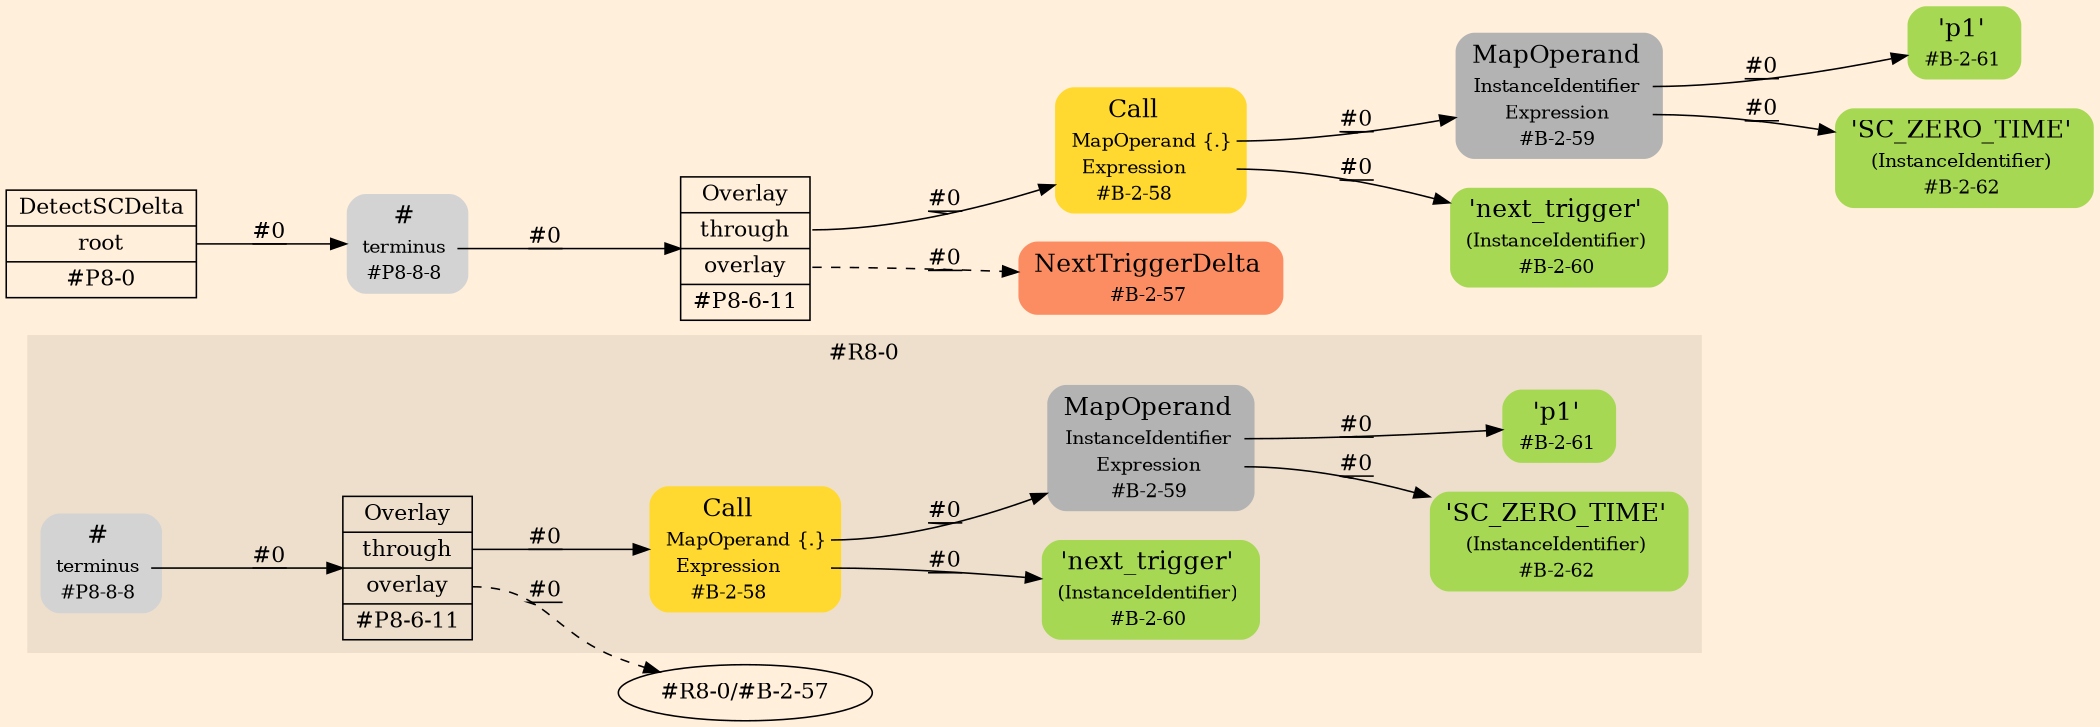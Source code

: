 digraph Inferno {
graph [
rankdir = "LR"
ranksep = 1.0
size = "14,20"
bgcolor = antiquewhite1
color = black
fontcolor = black
];
node [
];
subgraph "cluster#R8-0" {
label = "#R8-0"
style = "filled"
color = antiquewhite2
"#R8-0/#B-2-58" [
shape = "plaintext"
fillcolor = "/set28/6"
label = <<TABLE BORDER="0" CELLBORDER="0" CELLSPACING="0">
 <TR>
  <TD><FONT POINT-SIZE="16.0">Call</FONT></TD>
  <TD></TD>
 </TR>
 <TR>
  <TD>MapOperand</TD>
  <TD PORT="port0">{.}</TD>
 </TR>
 <TR>
  <TD>Expression</TD>
  <TD PORT="port1"></TD>
 </TR>
 <TR>
  <TD>#B-2-58</TD>
  <TD PORT="port2"></TD>
 </TR>
</TABLE>>
style = "rounded,filled"
fontsize = "12"
];
"#R8-0/#B-2-59" [
shape = "plaintext"
fillcolor = "/set28/8"
label = <<TABLE BORDER="0" CELLBORDER="0" CELLSPACING="0">
 <TR>
  <TD><FONT POINT-SIZE="16.0">MapOperand</FONT></TD>
  <TD></TD>
 </TR>
 <TR>
  <TD>InstanceIdentifier</TD>
  <TD PORT="port0"></TD>
 </TR>
 <TR>
  <TD>Expression</TD>
  <TD PORT="port1"></TD>
 </TR>
 <TR>
  <TD>#B-2-59</TD>
  <TD PORT="port2"></TD>
 </TR>
</TABLE>>
style = "rounded,filled"
fontsize = "12"
];
"#R8-0/#B-2-62" [
shape = "plaintext"
fillcolor = "/set28/5"
label = <<TABLE BORDER="0" CELLBORDER="0" CELLSPACING="0">
 <TR>
  <TD><FONT POINT-SIZE="16.0">'SC_ZERO_TIME'</FONT></TD>
  <TD></TD>
 </TR>
 <TR>
  <TD>(InstanceIdentifier)</TD>
  <TD PORT="port0"></TD>
 </TR>
 <TR>
  <TD>#B-2-62</TD>
  <TD PORT="port1"></TD>
 </TR>
</TABLE>>
style = "rounded,filled"
fontsize = "12"
];
"#R8-0/#P8-8-8" [
shape = "plaintext"
label = <<TABLE BORDER="0" CELLBORDER="0" CELLSPACING="0">
 <TR>
  <TD><FONT POINT-SIZE="16.0">#</FONT></TD>
  <TD></TD>
 </TR>
 <TR>
  <TD>terminus</TD>
  <TD PORT="port0"></TD>
 </TR>
 <TR>
  <TD>#P8-8-8</TD>
  <TD PORT="port1"></TD>
 </TR>
</TABLE>>
style = "rounded,filled"
fontsize = "12"
];
"#R8-0/#P8-6-11" [
shape = "record"
fillcolor = antiquewhite2
label = "<fixed> Overlay | <port0> through | <port1> overlay | <port2> #P8-6-11"
style = "filled"
fontsize = "14"
color = black
fontcolor = black
];
"#R8-0/#B-2-60" [
shape = "plaintext"
fillcolor = "/set28/5"
label = <<TABLE BORDER="0" CELLBORDER="0" CELLSPACING="0">
 <TR>
  <TD><FONT POINT-SIZE="16.0">'next_trigger'</FONT></TD>
  <TD></TD>
 </TR>
 <TR>
  <TD>(InstanceIdentifier)</TD>
  <TD PORT="port0"></TD>
 </TR>
 <TR>
  <TD>#B-2-60</TD>
  <TD PORT="port1"></TD>
 </TR>
</TABLE>>
style = "rounded,filled"
fontsize = "12"
];
"#R8-0/#B-2-61" [
shape = "plaintext"
fillcolor = "/set28/5"
label = <<TABLE BORDER="0" CELLBORDER="0" CELLSPACING="0">
 <TR>
  <TD><FONT POINT-SIZE="16.0">'p1'</FONT></TD>
  <TD></TD>
 </TR>
 <TR>
  <TD>#B-2-61</TD>
  <TD PORT="port0"></TD>
 </TR>
</TABLE>>
style = "rounded,filled"
fontsize = "12"
];
}
"CR#P8-0" [
shape = "record"
fillcolor = antiquewhite1
label = "<fixed> DetectSCDelta | <port0> root | <port1> #P8-0"
style = "filled"
fontsize = "14"
color = black
fontcolor = black
];
"#P8-8-8" [
shape = "plaintext"
label = <<TABLE BORDER="0" CELLBORDER="0" CELLSPACING="0">
 <TR>
  <TD><FONT POINT-SIZE="16.0">#</FONT></TD>
  <TD></TD>
 </TR>
 <TR>
  <TD>terminus</TD>
  <TD PORT="port0"></TD>
 </TR>
 <TR>
  <TD>#P8-8-8</TD>
  <TD PORT="port1"></TD>
 </TR>
</TABLE>>
style = "rounded,filled"
fontsize = "12"
];
"#P8-6-11" [
shape = "record"
fillcolor = antiquewhite1
label = "<fixed> Overlay | <port0> through | <port1> overlay | <port2> #P8-6-11"
style = "filled"
fontsize = "14"
color = black
fontcolor = black
];
"#B-2-58" [
shape = "plaintext"
fillcolor = "/set28/6"
label = <<TABLE BORDER="0" CELLBORDER="0" CELLSPACING="0">
 <TR>
  <TD><FONT POINT-SIZE="16.0">Call</FONT></TD>
  <TD></TD>
 </TR>
 <TR>
  <TD>MapOperand</TD>
  <TD PORT="port0">{.}</TD>
 </TR>
 <TR>
  <TD>Expression</TD>
  <TD PORT="port1"></TD>
 </TR>
 <TR>
  <TD>#B-2-58</TD>
  <TD PORT="port2"></TD>
 </TR>
</TABLE>>
style = "rounded,filled"
fontsize = "12"
];
"#B-2-59" [
shape = "plaintext"
fillcolor = "/set28/8"
label = <<TABLE BORDER="0" CELLBORDER="0" CELLSPACING="0">
 <TR>
  <TD><FONT POINT-SIZE="16.0">MapOperand</FONT></TD>
  <TD></TD>
 </TR>
 <TR>
  <TD>InstanceIdentifier</TD>
  <TD PORT="port0"></TD>
 </TR>
 <TR>
  <TD>Expression</TD>
  <TD PORT="port1"></TD>
 </TR>
 <TR>
  <TD>#B-2-59</TD>
  <TD PORT="port2"></TD>
 </TR>
</TABLE>>
style = "rounded,filled"
fontsize = "12"
];
"#B-2-61" [
shape = "plaintext"
fillcolor = "/set28/5"
label = <<TABLE BORDER="0" CELLBORDER="0" CELLSPACING="0">
 <TR>
  <TD><FONT POINT-SIZE="16.0">'p1'</FONT></TD>
  <TD></TD>
 </TR>
 <TR>
  <TD>#B-2-61</TD>
  <TD PORT="port0"></TD>
 </TR>
</TABLE>>
style = "rounded,filled"
fontsize = "12"
];
"#B-2-62" [
shape = "plaintext"
fillcolor = "/set28/5"
label = <<TABLE BORDER="0" CELLBORDER="0" CELLSPACING="0">
 <TR>
  <TD><FONT POINT-SIZE="16.0">'SC_ZERO_TIME'</FONT></TD>
  <TD></TD>
 </TR>
 <TR>
  <TD>(InstanceIdentifier)</TD>
  <TD PORT="port0"></TD>
 </TR>
 <TR>
  <TD>#B-2-62</TD>
  <TD PORT="port1"></TD>
 </TR>
</TABLE>>
style = "rounded,filled"
fontsize = "12"
];
"#B-2-60" [
shape = "plaintext"
fillcolor = "/set28/5"
label = <<TABLE BORDER="0" CELLBORDER="0" CELLSPACING="0">
 <TR>
  <TD><FONT POINT-SIZE="16.0">'next_trigger'</FONT></TD>
  <TD></TD>
 </TR>
 <TR>
  <TD>(InstanceIdentifier)</TD>
  <TD PORT="port0"></TD>
 </TR>
 <TR>
  <TD>#B-2-60</TD>
  <TD PORT="port1"></TD>
 </TR>
</TABLE>>
style = "rounded,filled"
fontsize = "12"
];
"#B-2-57" [
shape = "plaintext"
fillcolor = "/set28/2"
label = <<TABLE BORDER="0" CELLBORDER="0" CELLSPACING="0">
 <TR>
  <TD><FONT POINT-SIZE="16.0">NextTriggerDelta</FONT></TD>
  <TD></TD>
 </TR>
 <TR>
  <TD>#B-2-57</TD>
  <TD PORT="port0"></TD>
 </TR>
</TABLE>>
style = "rounded,filled"
fontsize = "12"
];
"CR#P8-0":port0 -> "#P8-8-8" [style="solid"
label = "#0"
decorate = true
color = black
fontcolor = black
];
"#P8-8-8":port0 -> "#P8-6-11" [style="solid"
label = "#0"
decorate = true
color = black
fontcolor = black
];
"#P8-6-11":port0 -> "#B-2-58" [style="solid"
label = "#0"
decorate = true
color = black
fontcolor = black
];
"#P8-6-11":port1 -> "#B-2-57" [style="dashed"
label = "#0"
decorate = true
color = black
fontcolor = black
];
"#B-2-58":port0 -> "#B-2-59" [style="solid"
label = "#0"
decorate = true
color = black
fontcolor = black
];
"#B-2-58":port1 -> "#B-2-60" [style="solid"
label = "#0"
decorate = true
color = black
fontcolor = black
];
"#B-2-59":port0 -> "#B-2-61" [style="solid"
label = "#0"
decorate = true
color = black
fontcolor = black
];
"#B-2-59":port1 -> "#B-2-62" [style="solid"
label = "#0"
decorate = true
color = black
fontcolor = black
];
"#R8-0/#B-2-58":port0 -> "#R8-0/#B-2-59" [style="solid"
label = "#0"
decorate = true
color = black
fontcolor = black
];
"#R8-0/#B-2-58":port1 -> "#R8-0/#B-2-60" [style="solid"
label = "#0"
decorate = true
color = black
fontcolor = black
];
"#R8-0/#B-2-59":port0 -> "#R8-0/#B-2-61" [style="solid"
label = "#0"
decorate = true
color = black
fontcolor = black
];
"#R8-0/#B-2-59":port1 -> "#R8-0/#B-2-62" [style="solid"
label = "#0"
decorate = true
color = black
fontcolor = black
];
"#R8-0/#P8-8-8":port0 -> "#R8-0/#P8-6-11" [style="solid"
label = "#0"
decorate = true
color = black
fontcolor = black
];
"#R8-0/#P8-6-11":port0 -> "#R8-0/#B-2-58" [style="solid"
label = "#0"
decorate = true
color = black
fontcolor = black
];
"#R8-0/#P8-6-11":port1 -> "#R8-0/#B-2-57" [style="dashed"
label = "#0"
decorate = true
color = black
fontcolor = black
];
}

